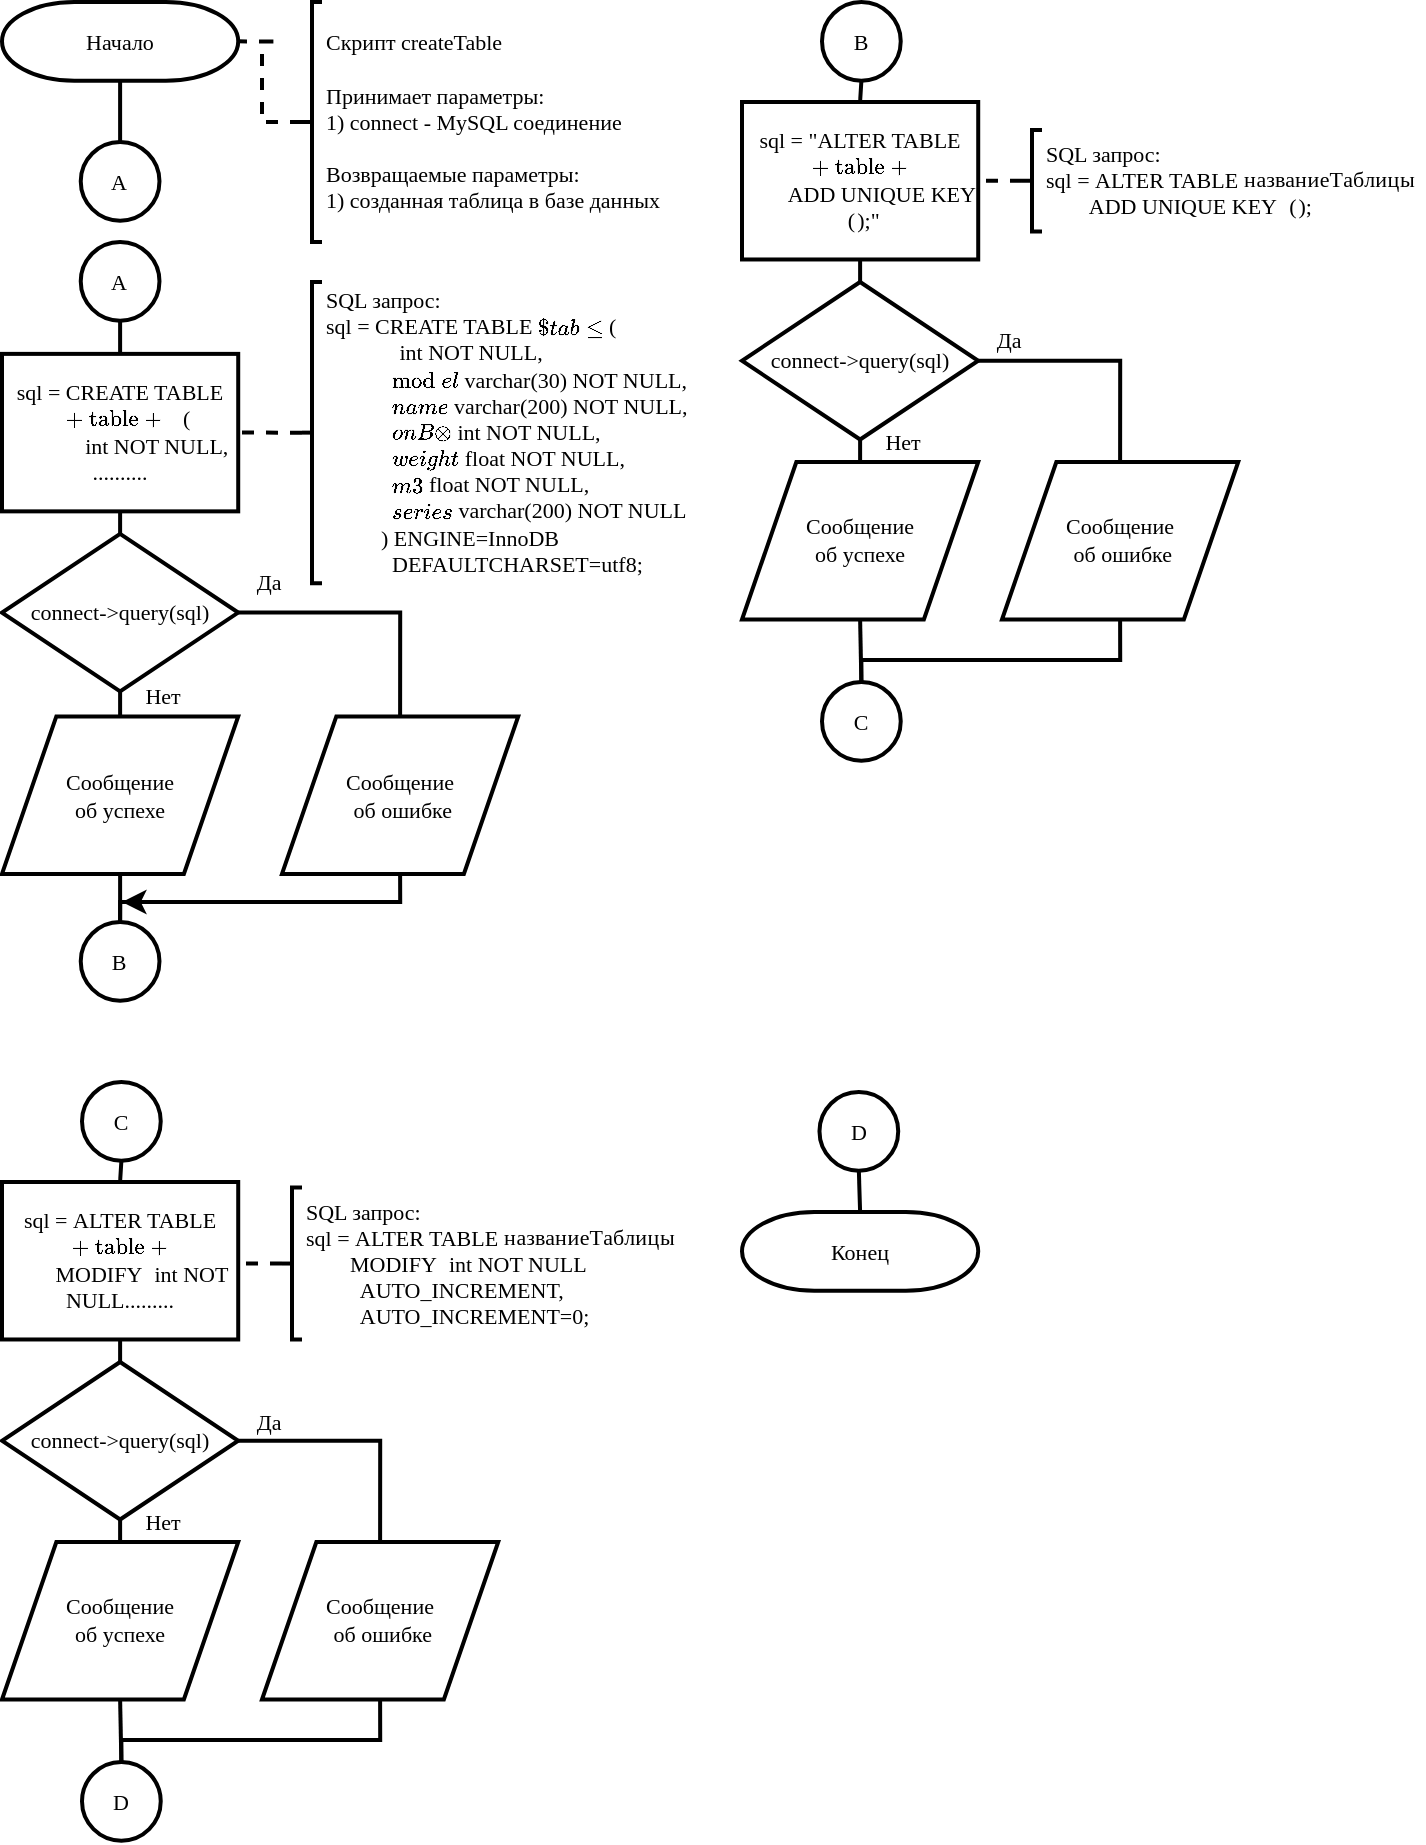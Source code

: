 <mxfile version="13.9.9" type="device"><diagram id="WVOXXe1QjEvrmbQm1_hN" name="Page-1"><mxGraphModel dx="868" dy="452" grid="1" gridSize="10" guides="1" tooltips="1" connect="1" arrows="1" fold="1" page="1" pageScale="1" pageWidth="827" pageHeight="1169" math="0" shadow="0"><root><mxCell id="0"/><mxCell id="1" parent="0"/><mxCell id="34DAan7fBeroT4rOaZC1-1" value="Начало" style="strokeWidth=2;html=1;shape=mxgraph.flowchart.terminator;whiteSpace=wrap;rounded=0;fontFamily=Times New Roman;fontSize=11;" parent="1" vertex="1"><mxGeometry x="80" y="40" width="118.11" height="39.37" as="geometry"/></mxCell><mxCell id="34DAan7fBeroT4rOaZC1-10" style="edgeStyle=orthogonalEdgeStyle;rounded=0;orthogonalLoop=1;jettySize=auto;html=1;exitX=0.5;exitY=1;exitDx=0;exitDy=0;entryX=0.5;entryY=0;entryDx=0;entryDy=0;entryPerimeter=0;endArrow=none;endFill=0;strokeWidth=2;fontFamily=Times New Roman;fontSize=11;" parent="1" source="34DAan7fBeroT4rOaZC1-2" target="34DAan7fBeroT4rOaZC1-4" edge="1"><mxGeometry relative="1" as="geometry"/></mxCell><mxCell id="34DAan7fBeroT4rOaZC1-2" value="&lt;div style=&quot;font-size: 11px;&quot;&gt;sql = CREATE TABLE `&quot; + table + &quot;` (&lt;/div&gt;&lt;div style=&quot;font-size: 11px;&quot;&gt;&amp;nbsp; &amp;nbsp; &amp;nbsp; &amp;nbsp; &amp;nbsp; &amp;nbsp; `id` int NOT NULL, ..........&lt;/div&gt;" style="rounded=0;whiteSpace=wrap;html=1;absoluteArcSize=1;arcSize=14;strokeWidth=2;fontFamily=Times New Roman;fontSize=11;" parent="1" vertex="1"><mxGeometry x="80.0" y="215.94" width="118.11" height="78.74" as="geometry"/></mxCell><mxCell id="34DAan7fBeroT4rOaZC1-9" style="edgeStyle=orthogonalEdgeStyle;rounded=0;orthogonalLoop=1;jettySize=auto;html=1;exitX=0;exitY=0.5;exitDx=0;exitDy=0;exitPerimeter=0;entryX=1;entryY=0.5;entryDx=0;entryDy=0;endArrow=none;endFill=0;strokeWidth=2;dashed=1;fontFamily=Times New Roman;fontSize=11;" parent="1" source="34DAan7fBeroT4rOaZC1-3" target="34DAan7fBeroT4rOaZC1-2" edge="1"><mxGeometry relative="1" as="geometry"/></mxCell><mxCell id="34DAan7fBeroT4rOaZC1-3" value="SQL запрос:&lt;br style=&quot;font-size: 11px;&quot;&gt;sql =&amp;nbsp;&lt;span style=&quot;font-size: 11px;&quot;&gt;CREATE TABLE `$table` (&lt;/span&gt;&lt;div style=&quot;font-size: 11px;&quot;&gt;&amp;nbsp; &amp;nbsp; &amp;nbsp; &amp;nbsp; &amp;nbsp; &amp;nbsp; `id` int NOT NULL,&lt;/div&gt;&lt;div style=&quot;font-size: 11px;&quot;&gt;&amp;nbsp; &amp;nbsp; &amp;nbsp; &amp;nbsp; &amp;nbsp; &amp;nbsp; `model` varchar(30) NOT NULL,&lt;/div&gt;&lt;div style=&quot;font-size: 11px;&quot;&gt;&amp;nbsp; &amp;nbsp; &amp;nbsp; &amp;nbsp; &amp;nbsp; &amp;nbsp; `name` varchar(200) NOT NULL,&lt;/div&gt;&lt;div style=&quot;font-size: 11px;&quot;&gt;&amp;nbsp; &amp;nbsp; &amp;nbsp; &amp;nbsp; &amp;nbsp; &amp;nbsp; `onBox` int NOT NULL,&lt;/div&gt;&lt;div style=&quot;font-size: 11px;&quot;&gt;&amp;nbsp; &amp;nbsp; &amp;nbsp; &amp;nbsp; &amp;nbsp; &amp;nbsp; `weight` float NOT NULL,&lt;/div&gt;&lt;div style=&quot;font-size: 11px;&quot;&gt;&amp;nbsp; &amp;nbsp; &amp;nbsp; &amp;nbsp; &amp;nbsp; &amp;nbsp; `m3` float NOT NULL,&lt;/div&gt;&lt;div style=&quot;font-size: 11px;&quot;&gt;&amp;nbsp; &amp;nbsp; &amp;nbsp; &amp;nbsp; &amp;nbsp; &amp;nbsp; `series` varchar(200) NOT NULL&lt;/div&gt;&lt;div style=&quot;font-size: 11px;&quot;&gt;&amp;nbsp; &amp;nbsp; &amp;nbsp; &amp;nbsp; &amp;nbsp; ) ENGINE=InnoDB&lt;/div&gt;&lt;div style=&quot;font-size: 11px;&quot;&gt;&amp;nbsp; &amp;nbsp; &amp;nbsp; &amp;nbsp; &amp;nbsp; &amp;nbsp; DEFAULTCHARSET=utf8;&lt;/div&gt;" style="strokeWidth=2;html=1;shape=mxgraph.flowchart.annotation_2;align=left;labelPosition=right;pointerEvents=1;rounded=0;fontFamily=Times New Roman;fontSize=11;" parent="1" vertex="1"><mxGeometry x="230" y="180" width="10" height="150.63" as="geometry"/></mxCell><mxCell id="34DAan7fBeroT4rOaZC1-11" style="edgeStyle=orthogonalEdgeStyle;rounded=0;orthogonalLoop=1;jettySize=auto;html=1;exitX=0.5;exitY=1;exitDx=0;exitDy=0;exitPerimeter=0;entryX=0.5;entryY=0;entryDx=0;entryDy=0;endArrow=none;endFill=0;strokeWidth=2;fontFamily=Times New Roman;fontSize=11;" parent="1" source="34DAan7fBeroT4rOaZC1-4" target="34DAan7fBeroT4rOaZC1-5" edge="1"><mxGeometry relative="1" as="geometry"/></mxCell><mxCell id="34DAan7fBeroT4rOaZC1-12" style="edgeStyle=orthogonalEdgeStyle;rounded=0;orthogonalLoop=1;jettySize=auto;html=1;exitX=1;exitY=0.5;exitDx=0;exitDy=0;exitPerimeter=0;entryX=0.5;entryY=0;entryDx=0;entryDy=0;endArrow=none;endFill=0;strokeWidth=2;fontFamily=Times New Roman;fontSize=11;" parent="1" source="34DAan7fBeroT4rOaZC1-4" target="34DAan7fBeroT4rOaZC1-6" edge="1"><mxGeometry relative="1" as="geometry"/></mxCell><mxCell id="34DAan7fBeroT4rOaZC1-4" value="connect-&amp;gt;query(sql)" style="strokeWidth=2;html=1;shape=mxgraph.flowchart.decision;whiteSpace=wrap;rounded=0;fontFamily=Times New Roman;fontSize=11;" parent="1" vertex="1"><mxGeometry x="80.0" y="305.94" width="118.11" height="78.74" as="geometry"/></mxCell><mxCell id="34DAan7fBeroT4rOaZC1-33" style="edgeStyle=orthogonalEdgeStyle;rounded=0;orthogonalLoop=1;jettySize=auto;html=1;exitX=0.5;exitY=1;exitDx=0;exitDy=0;entryX=0.5;entryY=0;entryDx=0;entryDy=0;entryPerimeter=0;endArrow=none;endFill=0;strokeWidth=2;fontFamily=Times New Roman;fontSize=11;" parent="1" source="34DAan7fBeroT4rOaZC1-5" target="34DAan7fBeroT4rOaZC1-31" edge="1"><mxGeometry relative="1" as="geometry"/></mxCell><mxCell id="34DAan7fBeroT4rOaZC1-5" value="Сообщение&lt;br style=&quot;font-size: 11px;&quot;&gt;об успехе" style="shape=parallelogram;html=1;strokeWidth=2;perimeter=parallelogramPerimeter;whiteSpace=wrap;rounded=0;arcSize=12;size=0.23;fontFamily=Times New Roman;fontSize=11;" parent="1" vertex="1"><mxGeometry x="80.0" y="397.2" width="118.11" height="78.74" as="geometry"/></mxCell><mxCell id="34DAan7fBeroT4rOaZC1-32" style="edgeStyle=orthogonalEdgeStyle;rounded=0;orthogonalLoop=1;jettySize=auto;html=1;exitX=0.5;exitY=1;exitDx=0;exitDy=0;entryX=0.5;entryY=0;entryDx=0;entryDy=0;entryPerimeter=0;endArrow=none;endFill=0;strokeWidth=2;fontFamily=Times New Roman;fontSize=11;" parent="1" source="34DAan7fBeroT4rOaZC1-6" target="34DAan7fBeroT4rOaZC1-31" edge="1"><mxGeometry relative="1" as="geometry"><Array as="points"><mxPoint x="279" y="490"/><mxPoint x="140" y="490"/></Array></mxGeometry></mxCell><mxCell id="34DAan7fBeroT4rOaZC1-6" value="Сообщение&lt;br style=&quot;font-size: 11px;&quot;&gt;&amp;nbsp;об ошибке" style="shape=parallelogram;html=1;strokeWidth=2;perimeter=parallelogramPerimeter;whiteSpace=wrap;rounded=0;arcSize=12;size=0.23;fontFamily=Times New Roman;fontSize=11;" parent="1" vertex="1"><mxGeometry x="220" y="397.2" width="118.11" height="78.74" as="geometry"/></mxCell><mxCell id="34DAan7fBeroT4rOaZC1-23" style="edgeStyle=orthogonalEdgeStyle;rounded=0;orthogonalLoop=1;jettySize=auto;html=1;exitX=0.5;exitY=1;exitDx=0;exitDy=0;entryX=0.5;entryY=0;entryDx=0;entryDy=0;entryPerimeter=0;endArrow=none;endFill=0;strokeWidth=2;fontFamily=Times New Roman;fontSize=11;" parent="1" source="34DAan7fBeroT4rOaZC1-7" target="34DAan7fBeroT4rOaZC1-16" edge="1"><mxGeometry relative="1" as="geometry"/></mxCell><mxCell id="34DAan7fBeroT4rOaZC1-7" value="sql =&amp;nbsp;&lt;span style=&quot;font-size: 11px;&quot;&gt;ALTER TABLE `&quot; + table + &quot;`&lt;/span&gt;&lt;div style=&quot;font-size: 11px;&quot;&gt;&amp;nbsp; &amp;nbsp; &amp;nbsp; &amp;nbsp; MODIFY `id` int NOT NULL.........&lt;/div&gt;" style="rounded=0;whiteSpace=wrap;html=1;absoluteArcSize=1;arcSize=14;strokeWidth=2;fontFamily=Times New Roman;fontSize=11;" parent="1" vertex="1"><mxGeometry x="80" y="630" width="118.11" height="78.74" as="geometry"/></mxCell><mxCell id="34DAan7fBeroT4rOaZC1-15" style="edgeStyle=orthogonalEdgeStyle;rounded=0;orthogonalLoop=1;jettySize=auto;html=1;exitX=0;exitY=0.5;exitDx=0;exitDy=0;exitPerimeter=0;entryX=1;entryY=0.5;entryDx=0;entryDy=0;endArrow=none;endFill=0;strokeWidth=2;dashed=1;fontFamily=Times New Roman;fontSize=11;" parent="1" source="34DAan7fBeroT4rOaZC1-8" target="34DAan7fBeroT4rOaZC1-7" edge="1"><mxGeometry relative="1" as="geometry"/></mxCell><mxCell id="34DAan7fBeroT4rOaZC1-8" value="SQL запрос:&lt;br style=&quot;font-size: 11px;&quot;&gt;sql =&amp;nbsp;&lt;span style=&quot;font-size: 11px;&quot;&gt;ALTER TABLE `названиеТаблицы`&lt;/span&gt;&lt;div style=&quot;font-size: 11px;&quot;&gt;&amp;nbsp; &amp;nbsp; &amp;nbsp; &amp;nbsp; MODIFY `id` int NOT NULL&lt;/div&gt;&lt;div style=&quot;font-size: 11px;&quot;&gt;&amp;nbsp; &amp;nbsp; &amp;nbsp; &amp;nbsp; &amp;nbsp; AUTO_INCREMENT,&lt;/div&gt;&lt;div style=&quot;font-size: 11px;&quot;&gt;&amp;nbsp; &amp;nbsp; &amp;nbsp; &amp;nbsp; &amp;nbsp; AUTO_INCREMENT=0;&lt;/div&gt;" style="strokeWidth=2;html=1;shape=mxgraph.flowchart.annotation_2;align=left;labelPosition=right;pointerEvents=1;rounded=0;fontFamily=Times New Roman;fontSize=11;" parent="1" vertex="1"><mxGeometry x="220" y="632.8" width="10" height="75.94" as="geometry"/></mxCell><mxCell id="34DAan7fBeroT4rOaZC1-24" style="edgeStyle=orthogonalEdgeStyle;rounded=0;orthogonalLoop=1;jettySize=auto;html=1;exitX=0.5;exitY=1;exitDx=0;exitDy=0;exitPerimeter=0;entryX=0.5;entryY=0;entryDx=0;entryDy=0;endArrow=none;endFill=0;strokeWidth=2;fontFamily=Times New Roman;fontSize=11;" parent="1" source="34DAan7fBeroT4rOaZC1-16" target="34DAan7fBeroT4rOaZC1-17" edge="1"><mxGeometry relative="1" as="geometry"/></mxCell><mxCell id="34DAan7fBeroT4rOaZC1-25" style="edgeStyle=orthogonalEdgeStyle;rounded=0;orthogonalLoop=1;jettySize=auto;html=1;exitX=1;exitY=0.5;exitDx=0;exitDy=0;exitPerimeter=0;entryX=0.5;entryY=0;entryDx=0;entryDy=0;endArrow=none;endFill=0;strokeWidth=2;fontFamily=Times New Roman;fontSize=11;" parent="1" source="34DAan7fBeroT4rOaZC1-16" target="34DAan7fBeroT4rOaZC1-18" edge="1"><mxGeometry relative="1" as="geometry"/></mxCell><mxCell id="34DAan7fBeroT4rOaZC1-16" value="connect-&amp;gt;query(sql)" style="strokeWidth=2;html=1;shape=mxgraph.flowchart.decision;whiteSpace=wrap;rounded=0;fontFamily=Times New Roman;fontSize=11;" parent="1" vertex="1"><mxGeometry x="80" y="720" width="118.11" height="78.74" as="geometry"/></mxCell><mxCell id="34DAan7fBeroT4rOaZC1-26" style="edgeStyle=orthogonalEdgeStyle;rounded=0;orthogonalLoop=1;jettySize=auto;html=1;exitX=0.5;exitY=1;exitDx=0;exitDy=0;entryX=0.5;entryY=0;entryDx=0;entryDy=0;entryPerimeter=0;endArrow=none;endFill=0;strokeWidth=2;fontFamily=Times New Roman;fontSize=11;" parent="1" source="34DAan7fBeroT4rOaZC1-17" target="34DAan7fBeroT4rOaZC1-19" edge="1"><mxGeometry relative="1" as="geometry"/></mxCell><mxCell id="34DAan7fBeroT4rOaZC1-17" value="Сообщение&lt;br style=&quot;font-size: 11px;&quot;&gt;об успехе" style="shape=parallelogram;html=1;strokeWidth=2;perimeter=parallelogramPerimeter;whiteSpace=wrap;rounded=0;arcSize=12;size=0.23;fontFamily=Times New Roman;fontSize=11;" parent="1" vertex="1"><mxGeometry x="80" y="810" width="118.11" height="78.74" as="geometry"/></mxCell><mxCell id="34DAan7fBeroT4rOaZC1-28" style="edgeStyle=orthogonalEdgeStyle;rounded=0;orthogonalLoop=1;jettySize=auto;html=1;exitX=0.5;exitY=1;exitDx=0;exitDy=0;entryX=0.5;entryY=0;entryDx=0;entryDy=0;entryPerimeter=0;endArrow=none;endFill=0;strokeWidth=2;fontFamily=Times New Roman;fontSize=11;" parent="1" source="34DAan7fBeroT4rOaZC1-18" target="34DAan7fBeroT4rOaZC1-19" edge="1"><mxGeometry relative="1" as="geometry"><Array as="points"><mxPoint x="269" y="909"/><mxPoint x="140" y="909"/></Array></mxGeometry></mxCell><mxCell id="34DAan7fBeroT4rOaZC1-18" value="Сообщение&lt;br style=&quot;font-size: 11px;&quot;&gt;&amp;nbsp;об ошибке" style="shape=parallelogram;html=1;strokeWidth=2;perimeter=parallelogramPerimeter;whiteSpace=wrap;rounded=0;arcSize=12;size=0.23;fontFamily=Times New Roman;fontSize=11;" parent="1" vertex="1"><mxGeometry x="210" y="810" width="118.11" height="78.74" as="geometry"/></mxCell><mxCell id="34DAan7fBeroT4rOaZC1-19" value="D" style="strokeWidth=2;html=1;shape=mxgraph.flowchart.start_2;whiteSpace=wrap;rounded=0;fontFamily=Times New Roman;fontSize=11;" parent="1" vertex="1"><mxGeometry x="120" y="920" width="39.37" height="39.37" as="geometry"/></mxCell><mxCell id="34DAan7fBeroT4rOaZC1-22" style="edgeStyle=orthogonalEdgeStyle;rounded=0;orthogonalLoop=1;jettySize=auto;html=1;exitX=0.5;exitY=1;exitDx=0;exitDy=0;exitPerimeter=0;entryX=0.5;entryY=0;entryDx=0;entryDy=0;endArrow=none;endFill=0;strokeWidth=2;fontFamily=Times New Roman;fontSize=11;" parent="1" source="34DAan7fBeroT4rOaZC1-21" target="34DAan7fBeroT4rOaZC1-7" edge="1"><mxGeometry relative="1" as="geometry"/></mxCell><mxCell id="34DAan7fBeroT4rOaZC1-21" value="C" style="strokeWidth=2;html=1;shape=mxgraph.flowchart.start_2;whiteSpace=wrap;rounded=0;fontFamily=Times New Roman;fontSize=11;" parent="1" vertex="1"><mxGeometry x="120" y="580" width="39.37" height="39.37" as="geometry"/></mxCell><mxCell id="34DAan7fBeroT4rOaZC1-30" style="edgeStyle=orthogonalEdgeStyle;rounded=0;orthogonalLoop=1;jettySize=auto;html=1;exitX=0.5;exitY=1;exitDx=0;exitDy=0;exitPerimeter=0;entryX=0.5;entryY=0;entryDx=0;entryDy=0;endArrow=none;endFill=0;strokeWidth=2;fontFamily=Times New Roman;fontSize=11;" parent="1" source="34DAan7fBeroT4rOaZC1-29" target="34DAan7fBeroT4rOaZC1-2" edge="1"><mxGeometry relative="1" as="geometry"/></mxCell><mxCell id="34DAan7fBeroT4rOaZC1-29" value="A" style="strokeWidth=2;html=1;shape=mxgraph.flowchart.start_2;whiteSpace=wrap;rounded=0;fontFamily=Times New Roman;fontSize=11;" parent="1" vertex="1"><mxGeometry x="119.37" y="160" width="39.37" height="39.37" as="geometry"/></mxCell><mxCell id="34DAan7fBeroT4rOaZC1-31" value="B" style="strokeWidth=2;html=1;shape=mxgraph.flowchart.start_2;whiteSpace=wrap;rounded=0;fontFamily=Times New Roman;fontSize=11;" parent="1" vertex="1"><mxGeometry x="119.37" y="500" width="39.37" height="39.37" as="geometry"/></mxCell><mxCell id="34DAan7fBeroT4rOaZC1-34" value="" style="endArrow=classic;html=1;fontFamily=Times New Roman;fontSize=11;strokeWidth=2;" parent="1" edge="1"><mxGeometry width="50" height="50" relative="1" as="geometry"><mxPoint x="240" y="490" as="sourcePoint"/><mxPoint x="140" y="490" as="targetPoint"/></mxGeometry></mxCell><mxCell id="34DAan7fBeroT4rOaZC1-35" value="Да" style="text;html=1;align=center;verticalAlign=middle;resizable=0;points=[];autosize=1;fontFamily=Times New Roman;fontSize=11;" parent="1" vertex="1"><mxGeometry x="198.11" y="320" width="30" height="20" as="geometry"/></mxCell><mxCell id="34DAan7fBeroT4rOaZC1-36" value="Нет" style="text;html=1;align=center;verticalAlign=middle;resizable=0;points=[];autosize=1;fontFamily=Times New Roman;fontSize=11;" parent="1" vertex="1"><mxGeometry x="145" y="377.2" width="30" height="20" as="geometry"/></mxCell><mxCell id="34DAan7fBeroT4rOaZC1-38" style="edgeStyle=orthogonalEdgeStyle;rounded=0;orthogonalLoop=1;jettySize=auto;html=1;exitX=0.5;exitY=0;exitDx=0;exitDy=0;exitPerimeter=0;entryX=0.5;entryY=1;entryDx=0;entryDy=0;entryPerimeter=0;endArrow=none;endFill=0;strokeWidth=2;fontFamily=Times New Roman;fontSize=11;" parent="1" source="34DAan7fBeroT4rOaZC1-37" target="34DAan7fBeroT4rOaZC1-1" edge="1"><mxGeometry relative="1" as="geometry"/></mxCell><mxCell id="34DAan7fBeroT4rOaZC1-37" value="A" style="strokeWidth=2;html=1;shape=mxgraph.flowchart.start_2;whiteSpace=wrap;rounded=0;fontFamily=Times New Roman;fontSize=11;" parent="1" vertex="1"><mxGeometry x="119.37" y="110" width="39.37" height="39.37" as="geometry"/></mxCell><mxCell id="34DAan7fBeroT4rOaZC1-40" style="edgeStyle=orthogonalEdgeStyle;rounded=0;orthogonalLoop=1;jettySize=auto;html=1;exitX=0;exitY=0.5;exitDx=0;exitDy=0;exitPerimeter=0;entryX=1;entryY=0.5;entryDx=0;entryDy=0;entryPerimeter=0;endArrow=none;endFill=0;strokeWidth=2;dashed=1;fontFamily=Times New Roman;fontSize=11;" parent="1" source="34DAan7fBeroT4rOaZC1-39" target="34DAan7fBeroT4rOaZC1-1" edge="1"><mxGeometry relative="1" as="geometry"/></mxCell><mxCell id="34DAan7fBeroT4rOaZC1-39" value="Скрипт createTable&lt;br style=&quot;font-size: 11px;&quot;&gt;&lt;br style=&quot;font-size: 11px;&quot;&gt;Принимает параметры:&lt;br style=&quot;font-size: 11px;&quot;&gt;1) connect - MySQL соединение&lt;br style=&quot;font-size: 11px;&quot;&gt;&lt;br style=&quot;font-size: 11px;&quot;&gt;Возвращаемые параметры:&lt;br style=&quot;font-size: 11px;&quot;&gt;1) созданная таблица в базе данных" style="strokeWidth=2;html=1;shape=mxgraph.flowchart.annotation_2;align=left;labelPosition=right;pointerEvents=1;rounded=0;fontFamily=Times New Roman;fontSize=11;" parent="1" vertex="1"><mxGeometry x="230" y="40" width="10" height="120" as="geometry"/></mxCell><mxCell id="34DAan7fBeroT4rOaZC1-41" style="edgeStyle=orthogonalEdgeStyle;rounded=0;orthogonalLoop=1;jettySize=auto;html=1;exitX=0.5;exitY=1;exitDx=0;exitDy=0;entryX=0.5;entryY=0;entryDx=0;entryDy=0;entryPerimeter=0;endArrow=none;endFill=0;strokeWidth=2;fontFamily=Times New Roman;fontSize=11;" parent="1" source="34DAan7fBeroT4rOaZC1-42" target="34DAan7fBeroT4rOaZC1-47" edge="1"><mxGeometry relative="1" as="geometry"/></mxCell><mxCell id="34DAan7fBeroT4rOaZC1-42" value="sql = &quot;&lt;span style=&quot;font-size: 11px;&quot;&gt;ALTER TABLE `&quot; + table + &quot;`&lt;/span&gt;&lt;div style=&quot;font-size: 11px;&quot;&gt;&amp;nbsp; &amp;nbsp; &amp;nbsp; &amp;nbsp; ADD UNIQUE KEY `id` (`id`);&quot;&lt;/div&gt;" style="rounded=0;whiteSpace=wrap;html=1;absoluteArcSize=1;arcSize=14;strokeWidth=2;fontFamily=Times New Roman;fontSize=11;" parent="1" vertex="1"><mxGeometry x="450" y="90" width="118.11" height="78.74" as="geometry"/></mxCell><mxCell id="34DAan7fBeroT4rOaZC1-43" style="edgeStyle=orthogonalEdgeStyle;rounded=0;orthogonalLoop=1;jettySize=auto;html=1;exitX=0;exitY=0.5;exitDx=0;exitDy=0;exitPerimeter=0;entryX=1;entryY=0.5;entryDx=0;entryDy=0;endArrow=none;endFill=0;strokeWidth=2;dashed=1;fontFamily=Times New Roman;fontSize=11;" parent="1" source="34DAan7fBeroT4rOaZC1-44" target="34DAan7fBeroT4rOaZC1-42" edge="1"><mxGeometry relative="1" as="geometry"/></mxCell><mxCell id="34DAan7fBeroT4rOaZC1-44" value="SQL запрос:&lt;br style=&quot;font-size: 11px;&quot;&gt;sql =&amp;nbsp;&lt;span style=&quot;font-size: 11px;&quot;&gt;ALTER TABLE `названиеТаблицы`&lt;/span&gt;&lt;div style=&quot;font-size: 11px;&quot;&gt;&amp;nbsp; &amp;nbsp; &amp;nbsp; &amp;nbsp; ADD UNIQUE KEY `id` (`id`);&lt;/div&gt;" style="strokeWidth=2;html=1;shape=mxgraph.flowchart.annotation_2;align=left;labelPosition=right;pointerEvents=1;rounded=0;fontFamily=Times New Roman;fontSize=11;" parent="1" vertex="1"><mxGeometry x="590" y="104.06" width="10" height="50.63" as="geometry"/></mxCell><mxCell id="34DAan7fBeroT4rOaZC1-45" style="edgeStyle=orthogonalEdgeStyle;rounded=0;orthogonalLoop=1;jettySize=auto;html=1;exitX=0.5;exitY=1;exitDx=0;exitDy=0;exitPerimeter=0;entryX=0.5;entryY=0;entryDx=0;entryDy=0;endArrow=none;endFill=0;strokeWidth=2;fontFamily=Times New Roman;fontSize=11;" parent="1" source="34DAan7fBeroT4rOaZC1-47" target="34DAan7fBeroT4rOaZC1-49" edge="1"><mxGeometry relative="1" as="geometry"/></mxCell><mxCell id="34DAan7fBeroT4rOaZC1-46" style="edgeStyle=orthogonalEdgeStyle;rounded=0;orthogonalLoop=1;jettySize=auto;html=1;exitX=1;exitY=0.5;exitDx=0;exitDy=0;exitPerimeter=0;entryX=0.5;entryY=0;entryDx=0;entryDy=0;endArrow=none;endFill=0;strokeWidth=2;fontFamily=Times New Roman;fontSize=11;" parent="1" source="34DAan7fBeroT4rOaZC1-47" target="34DAan7fBeroT4rOaZC1-51" edge="1"><mxGeometry relative="1" as="geometry"/></mxCell><mxCell id="34DAan7fBeroT4rOaZC1-47" value="connect-&amp;gt;query(sql)" style="strokeWidth=2;html=1;shape=mxgraph.flowchart.decision;whiteSpace=wrap;rounded=0;fontFamily=Times New Roman;fontSize=11;" parent="1" vertex="1"><mxGeometry x="450" y="180" width="118.11" height="78.74" as="geometry"/></mxCell><mxCell id="34DAan7fBeroT4rOaZC1-48" style="edgeStyle=orthogonalEdgeStyle;rounded=0;orthogonalLoop=1;jettySize=auto;html=1;exitX=0.5;exitY=1;exitDx=0;exitDy=0;entryX=0.5;entryY=0;entryDx=0;entryDy=0;entryPerimeter=0;endArrow=none;endFill=0;strokeWidth=2;fontFamily=Times New Roman;fontSize=11;" parent="1" source="34DAan7fBeroT4rOaZC1-49" target="34DAan7fBeroT4rOaZC1-52" edge="1"><mxGeometry relative="1" as="geometry"/></mxCell><mxCell id="34DAan7fBeroT4rOaZC1-49" value="Сообщение&lt;br style=&quot;font-size: 11px;&quot;&gt;об успехе" style="shape=parallelogram;html=1;strokeWidth=2;perimeter=parallelogramPerimeter;whiteSpace=wrap;rounded=0;arcSize=12;size=0.23;fontFamily=Times New Roman;fontSize=11;" parent="1" vertex="1"><mxGeometry x="450" y="270" width="118.11" height="78.74" as="geometry"/></mxCell><mxCell id="34DAan7fBeroT4rOaZC1-50" style="edgeStyle=orthogonalEdgeStyle;rounded=0;orthogonalLoop=1;jettySize=auto;html=1;exitX=0.5;exitY=1;exitDx=0;exitDy=0;entryX=0.5;entryY=0;entryDx=0;entryDy=0;entryPerimeter=0;endArrow=none;endFill=0;strokeWidth=2;fontFamily=Times New Roman;fontSize=11;" parent="1" source="34DAan7fBeroT4rOaZC1-51" target="34DAan7fBeroT4rOaZC1-52" edge="1"><mxGeometry relative="1" as="geometry"><Array as="points"><mxPoint x="639" y="369"/><mxPoint x="510" y="369"/></Array></mxGeometry></mxCell><mxCell id="34DAan7fBeroT4rOaZC1-51" value="Сообщение&lt;br style=&quot;font-size: 11px;&quot;&gt;&amp;nbsp;об ошибке" style="shape=parallelogram;html=1;strokeWidth=2;perimeter=parallelogramPerimeter;whiteSpace=wrap;rounded=0;arcSize=12;size=0.23;fontFamily=Times New Roman;fontSize=11;" parent="1" vertex="1"><mxGeometry x="580" y="270" width="118.11" height="78.74" as="geometry"/></mxCell><mxCell id="34DAan7fBeroT4rOaZC1-52" value="C" style="strokeWidth=2;html=1;shape=mxgraph.flowchart.start_2;whiteSpace=wrap;rounded=0;fontFamily=Times New Roman;fontSize=11;" parent="1" vertex="1"><mxGeometry x="490" y="380" width="39.37" height="39.37" as="geometry"/></mxCell><mxCell id="34DAan7fBeroT4rOaZC1-53" style="edgeStyle=orthogonalEdgeStyle;rounded=0;orthogonalLoop=1;jettySize=auto;html=1;exitX=0.5;exitY=1;exitDx=0;exitDy=0;exitPerimeter=0;entryX=0.5;entryY=0;entryDx=0;entryDy=0;endArrow=none;endFill=0;strokeWidth=2;fontFamily=Times New Roman;fontSize=11;" parent="1" source="34DAan7fBeroT4rOaZC1-54" target="34DAan7fBeroT4rOaZC1-42" edge="1"><mxGeometry relative="1" as="geometry"/></mxCell><mxCell id="34DAan7fBeroT4rOaZC1-54" value="B" style="strokeWidth=2;html=1;shape=mxgraph.flowchart.start_2;whiteSpace=wrap;rounded=0;fontFamily=Times New Roman;fontSize=11;" parent="1" vertex="1"><mxGeometry x="490" y="40" width="39.37" height="39.37" as="geometry"/></mxCell><mxCell id="34DAan7fBeroT4rOaZC1-57" style="edgeStyle=orthogonalEdgeStyle;rounded=0;orthogonalLoop=1;jettySize=auto;html=1;exitX=0.5;exitY=1;exitDx=0;exitDy=0;exitPerimeter=0;entryX=0.5;entryY=0;entryDx=0;entryDy=0;entryPerimeter=0;endArrow=none;endFill=0;strokeWidth=2;fontFamily=Times New Roman;fontSize=11;" parent="1" source="34DAan7fBeroT4rOaZC1-55" target="34DAan7fBeroT4rOaZC1-56" edge="1"><mxGeometry relative="1" as="geometry"/></mxCell><mxCell id="34DAan7fBeroT4rOaZC1-55" value="D" style="strokeWidth=2;html=1;shape=mxgraph.flowchart.start_2;whiteSpace=wrap;rounded=0;fontFamily=Times New Roman;fontSize=11;" parent="1" vertex="1"><mxGeometry x="488.74" y="585" width="39.37" height="39.37" as="geometry"/></mxCell><mxCell id="34DAan7fBeroT4rOaZC1-56" value="Конец" style="strokeWidth=2;html=1;shape=mxgraph.flowchart.terminator;whiteSpace=wrap;rounded=0;fontFamily=Times New Roman;fontSize=11;" parent="1" vertex="1"><mxGeometry x="450" y="645" width="118.11" height="39.37" as="geometry"/></mxCell><mxCell id="34DAan7fBeroT4rOaZC1-58" value="Да" style="text;html=1;align=center;verticalAlign=middle;resizable=0;points=[];autosize=1;fontFamily=Times New Roman;fontSize=11;" parent="1" vertex="1"><mxGeometry x="198.11" y="740" width="30" height="20" as="geometry"/></mxCell><mxCell id="34DAan7fBeroT4rOaZC1-59" value="Нет" style="text;html=1;align=center;verticalAlign=middle;resizable=0;points=[];autosize=1;fontFamily=Times New Roman;fontSize=11;" parent="1" vertex="1"><mxGeometry x="145" y="790" width="30" height="20" as="geometry"/></mxCell><mxCell id="34DAan7fBeroT4rOaZC1-60" value="Да" style="text;html=1;align=center;verticalAlign=middle;resizable=0;points=[];autosize=1;fontFamily=Times New Roman;fontSize=11;" parent="1" vertex="1"><mxGeometry x="568.11" y="199.37" width="30" height="20" as="geometry"/></mxCell><mxCell id="34DAan7fBeroT4rOaZC1-61" value="Нет" style="text;html=1;align=center;verticalAlign=middle;resizable=0;points=[];autosize=1;fontFamily=Times New Roman;fontSize=11;" parent="1" vertex="1"><mxGeometry x="515" y="250" width="30" height="20" as="geometry"/></mxCell></root></mxGraphModel></diagram></mxfile>